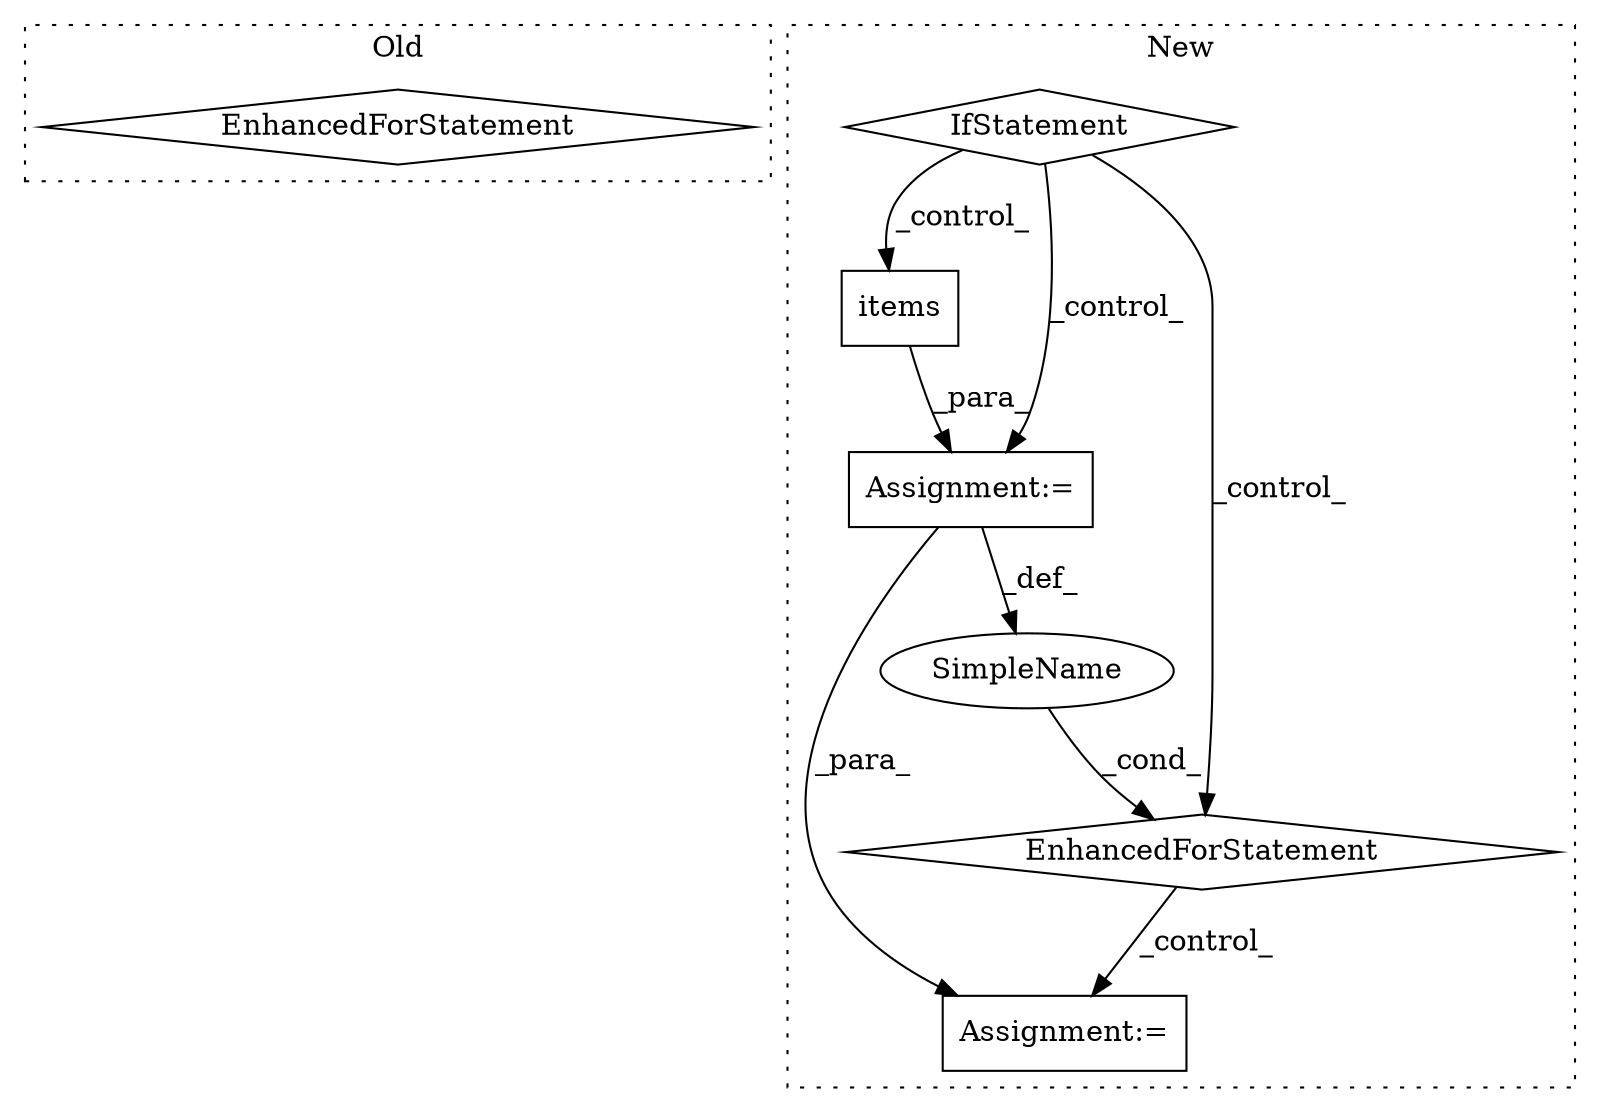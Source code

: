 digraph G {
subgraph cluster0 {
1 [label="EnhancedForStatement" a="70" s="14504,14619" l="73,2" shape="diamond"];
label = "Old";
style="dotted";
}
subgraph cluster1 {
2 [label="items" a="32" s="18417" l="7" shape="box"];
3 [label="Assignment:=" a="7" s="18289,18424" l="85,2" shape="box"];
4 [label="EnhancedForStatement" a="70" s="18289,18424" l="85,2" shape="diamond"];
5 [label="Assignment:=" a="7" s="18491" l="2" shape="box"];
6 [label="SimpleName" a="42" s="18378" l="5" shape="ellipse"];
7 [label="IfStatement" a="25" s="18254,18275" l="4,2" shape="diamond"];
label = "New";
style="dotted";
}
2 -> 3 [label="_para_"];
3 -> 6 [label="_def_"];
3 -> 5 [label="_para_"];
4 -> 5 [label="_control_"];
6 -> 4 [label="_cond_"];
7 -> 2 [label="_control_"];
7 -> 3 [label="_control_"];
7 -> 4 [label="_control_"];
}